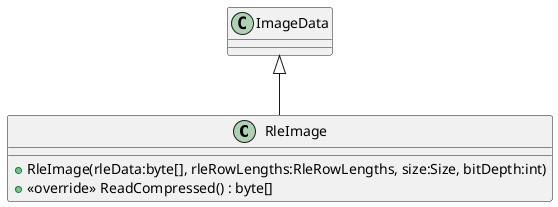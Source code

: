 @startuml
class RleImage {
    + RleImage(rleData:byte[], rleRowLengths:RleRowLengths, size:Size, bitDepth:int)
    + <<override>> ReadCompressed() : byte[]
}
ImageData <|-- RleImage
@enduml
